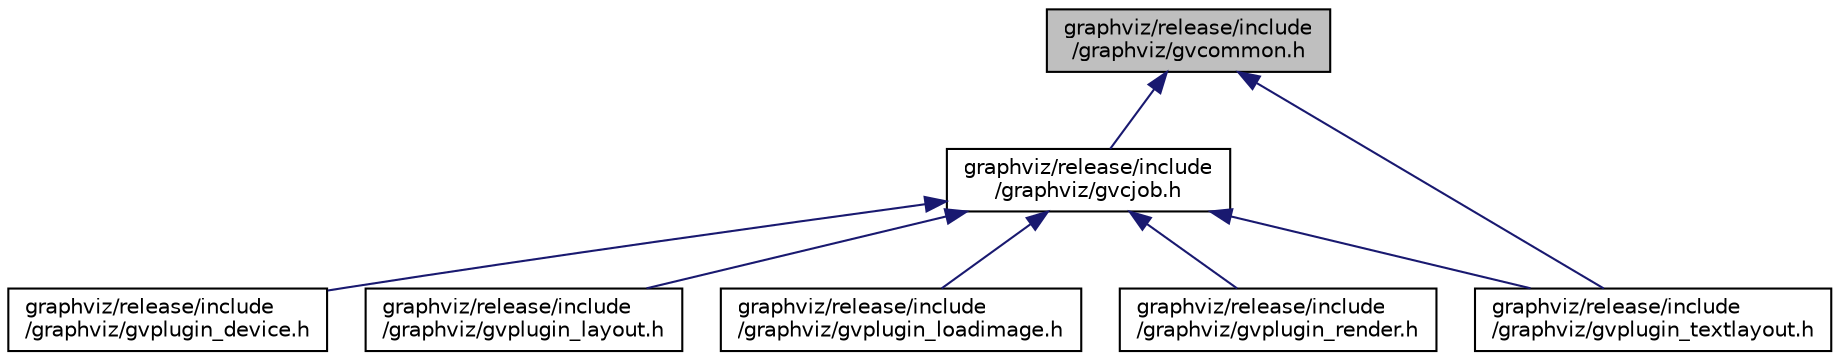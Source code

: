 digraph "graphviz/release/include/graphviz/gvcommon.h"
{
  bgcolor="transparent";
  edge [fontname="Helvetica",fontsize="10",labelfontname="Helvetica",labelfontsize="10"];
  node [fontname="Helvetica",fontsize="10",shape=record];
  Node1 [label="graphviz/release/include\l/graphviz/gvcommon.h",height=0.2,width=0.4,color="black", fillcolor="grey75", style="filled", fontcolor="black"];
  Node1 -> Node2 [dir="back",color="midnightblue",fontsize="10",style="solid",fontname="Helvetica"];
  Node2 [label="graphviz/release/include\l/graphviz/gvcjob.h",height=0.2,width=0.4,color="black",URL="$gvcjob_8h.html"];
  Node2 -> Node3 [dir="back",color="midnightblue",fontsize="10",style="solid",fontname="Helvetica"];
  Node3 [label="graphviz/release/include\l/graphviz/gvplugin_device.h",height=0.2,width=0.4,color="black",URL="$gvplugin__device_8h.html"];
  Node2 -> Node4 [dir="back",color="midnightblue",fontsize="10",style="solid",fontname="Helvetica"];
  Node4 [label="graphviz/release/include\l/graphviz/gvplugin_layout.h",height=0.2,width=0.4,color="black",URL="$gvplugin__layout_8h.html"];
  Node2 -> Node5 [dir="back",color="midnightblue",fontsize="10",style="solid",fontname="Helvetica"];
  Node5 [label="graphviz/release/include\l/graphviz/gvplugin_loadimage.h",height=0.2,width=0.4,color="black",URL="$gvplugin__loadimage_8h.html"];
  Node2 -> Node6 [dir="back",color="midnightblue",fontsize="10",style="solid",fontname="Helvetica"];
  Node6 [label="graphviz/release/include\l/graphviz/gvplugin_render.h",height=0.2,width=0.4,color="black",URL="$gvplugin__render_8h.html"];
  Node2 -> Node7 [dir="back",color="midnightblue",fontsize="10",style="solid",fontname="Helvetica"];
  Node7 [label="graphviz/release/include\l/graphviz/gvplugin_textlayout.h",height=0.2,width=0.4,color="black",URL="$gvplugin__textlayout_8h.html"];
  Node1 -> Node7 [dir="back",color="midnightblue",fontsize="10",style="solid",fontname="Helvetica"];
}
